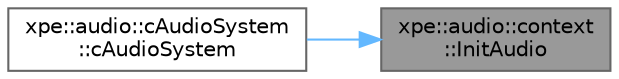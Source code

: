 digraph "xpe::audio::context::InitAudio"
{
 // LATEX_PDF_SIZE
  bgcolor="transparent";
  edge [fontname=Helvetica,fontsize=10,labelfontname=Helvetica,labelfontsize=10];
  node [fontname=Helvetica,fontsize=10,shape=box,height=0.2,width=0.4];
  rankdir="RL";
  Node1 [id="Node000001",label="xpe::audio::context\l::InitAudio",height=0.2,width=0.4,color="gray40", fillcolor="grey60", style="filled", fontcolor="black",tooltip=" "];
  Node1 -> Node2 [id="edge3_Node000001_Node000002",dir="back",color="steelblue1",style="solid",tooltip=" "];
  Node2 [id="Node000002",label="xpe::audio::cAudioSystem\l::cAudioSystem",height=0.2,width=0.4,color="grey40", fillcolor="white", style="filled",URL="$classxpe_1_1audio_1_1c_audio_system.html#a95f083e4a21c794f3c64643719caa313",tooltip=" "];
}
